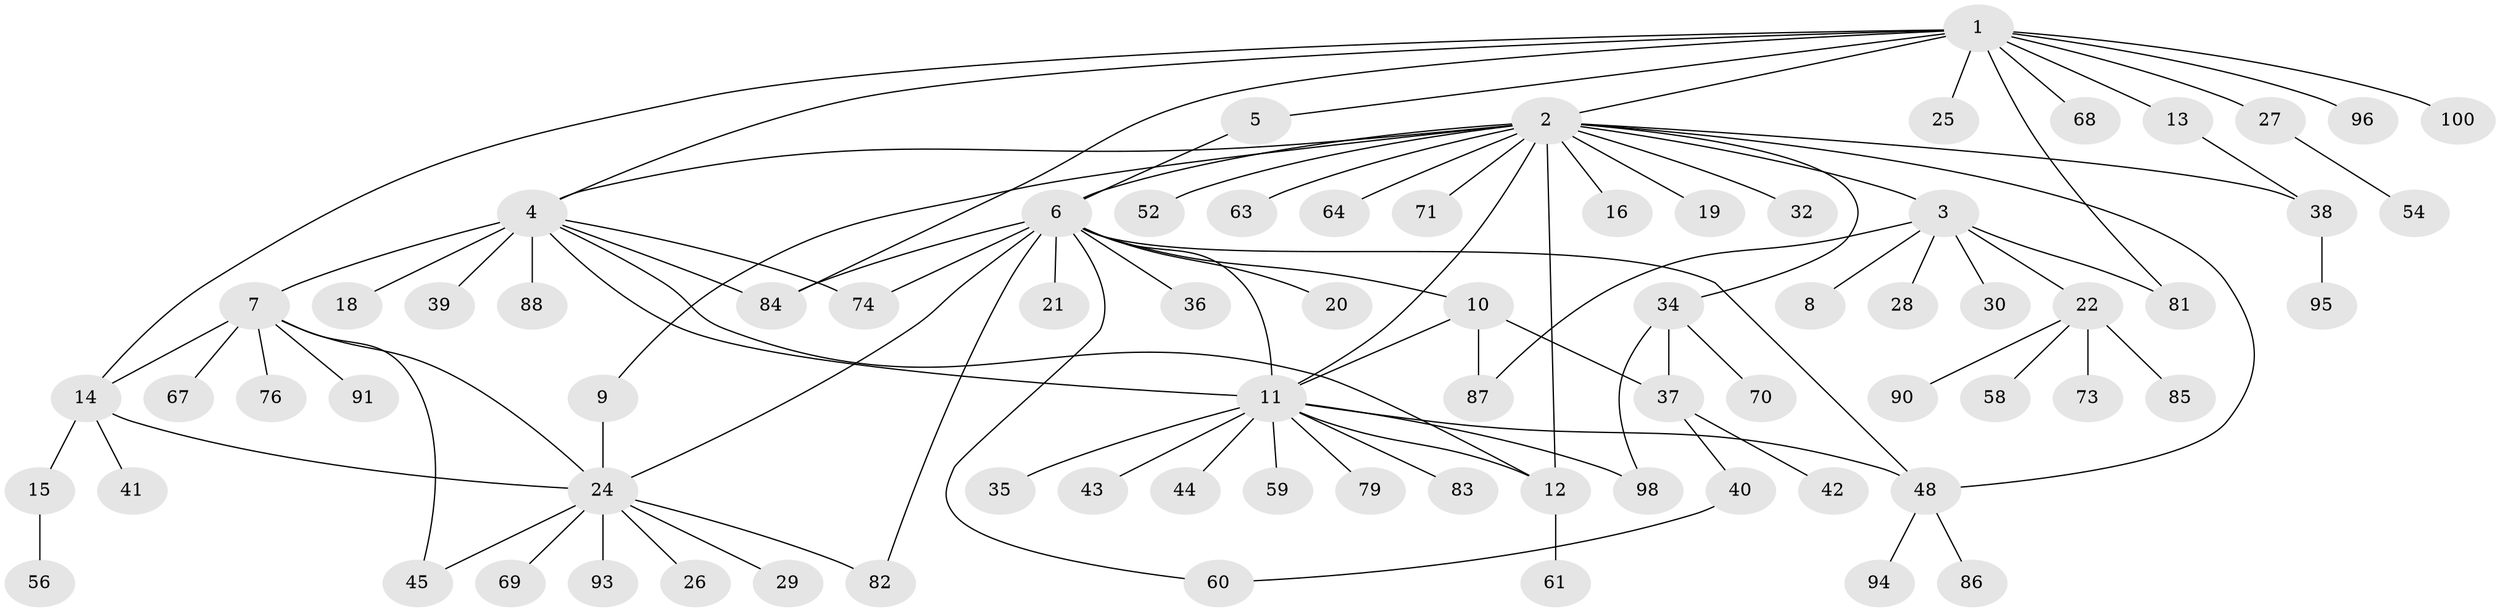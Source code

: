 // original degree distribution, {13: 0.01, 18: 0.01, 8: 0.01, 10: 0.01, 2: 0.22, 14: 0.01, 6: 0.03, 3: 0.08, 4: 0.05, 1: 0.55, 11: 0.02}
// Generated by graph-tools (version 1.1) at 2025/38/02/21/25 10:38:53]
// undirected, 76 vertices, 99 edges
graph export_dot {
graph [start="1"]
  node [color=gray90,style=filled];
  1 [super="+57"];
  2 [super="+77"];
  3 [super="+33"];
  4 [super="+17"];
  5;
  6 [super="+65"];
  7 [super="+53"];
  8 [super="+78"];
  9 [super="+55"];
  10 [super="+31"];
  11 [super="+23"];
  12 [super="+62"];
  13;
  14 [super="+47"];
  15 [super="+66"];
  16;
  18;
  19 [super="+49"];
  20;
  21;
  22 [super="+92"];
  24 [super="+80"];
  25;
  26;
  27;
  28;
  29;
  30;
  32;
  34 [super="+51"];
  35;
  36;
  37;
  38 [super="+46"];
  39;
  40;
  41;
  42;
  43;
  44;
  45 [super="+75"];
  48 [super="+50"];
  52;
  54;
  56 [super="+97"];
  58;
  59;
  60 [super="+72"];
  61;
  63;
  64;
  67;
  68;
  69;
  70;
  71;
  73;
  74;
  76;
  79 [super="+89"];
  81;
  82 [super="+99"];
  83;
  84;
  85;
  86;
  87;
  88;
  90;
  91;
  93;
  94;
  95;
  96;
  98;
  100;
  1 -- 2;
  1 -- 5;
  1 -- 13;
  1 -- 25;
  1 -- 27;
  1 -- 68;
  1 -- 81;
  1 -- 84;
  1 -- 96;
  1 -- 100;
  1 -- 14;
  1 -- 4;
  2 -- 3;
  2 -- 4;
  2 -- 6;
  2 -- 9;
  2 -- 12;
  2 -- 16;
  2 -- 19;
  2 -- 32;
  2 -- 34;
  2 -- 48;
  2 -- 52;
  2 -- 63;
  2 -- 64;
  2 -- 71;
  2 -- 11;
  2 -- 38;
  3 -- 8;
  3 -- 22;
  3 -- 28;
  3 -- 30;
  3 -- 81;
  3 -- 87;
  4 -- 7;
  4 -- 12;
  4 -- 18;
  4 -- 39;
  4 -- 74;
  4 -- 84;
  4 -- 88;
  4 -- 11;
  5 -- 6;
  6 -- 10;
  6 -- 20;
  6 -- 21;
  6 -- 24;
  6 -- 36;
  6 -- 48;
  6 -- 74;
  6 -- 82;
  6 -- 84;
  6 -- 11;
  6 -- 60;
  7 -- 14;
  7 -- 67;
  7 -- 76;
  7 -- 91;
  7 -- 24;
  7 -- 45;
  9 -- 24;
  10 -- 11;
  10 -- 37;
  10 -- 87;
  11 -- 44;
  11 -- 79;
  11 -- 98;
  11 -- 35;
  11 -- 43;
  11 -- 48;
  11 -- 83;
  11 -- 59;
  11 -- 12;
  12 -- 61;
  13 -- 38;
  14 -- 15;
  14 -- 41;
  14 -- 24;
  15 -- 56;
  22 -- 58;
  22 -- 73;
  22 -- 85;
  22 -- 90;
  24 -- 26;
  24 -- 29;
  24 -- 45;
  24 -- 69;
  24 -- 93;
  24 -- 82;
  27 -- 54;
  34 -- 37;
  34 -- 98;
  34 -- 70;
  37 -- 40;
  37 -- 42;
  38 -- 95;
  40 -- 60;
  48 -- 86;
  48 -- 94;
}
